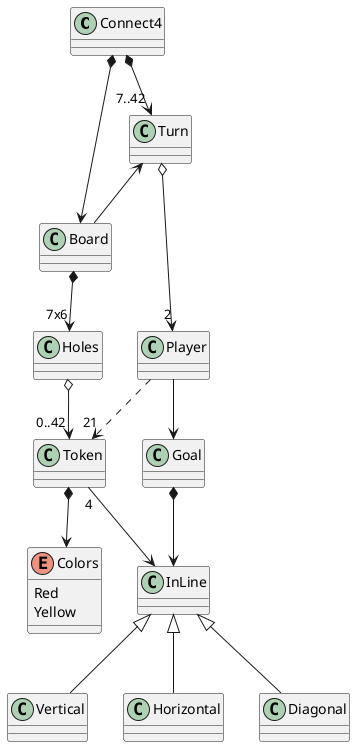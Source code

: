 @startuml
class Connect4
class Board
class Token
class Turn
class Player
class Holes
class Goal
class InLine
enum Colors{
Red
Yellow
}

Connect4 *--> Board
Connect4 *--> "7..42" Turn
Player --> Goal

Goal *--> InLine

Token "4" -->  InLine

InLine <|-- Vertical
InLine <|-- Horizontal
InLine <|-- Diagonal


Turn o--> "2" Player
Turn <-- Board

Board *--> "7x6" Holes

Holes o--> "0..42" Token

Player ..> "21" Token

Token *--> Colors
@enduml